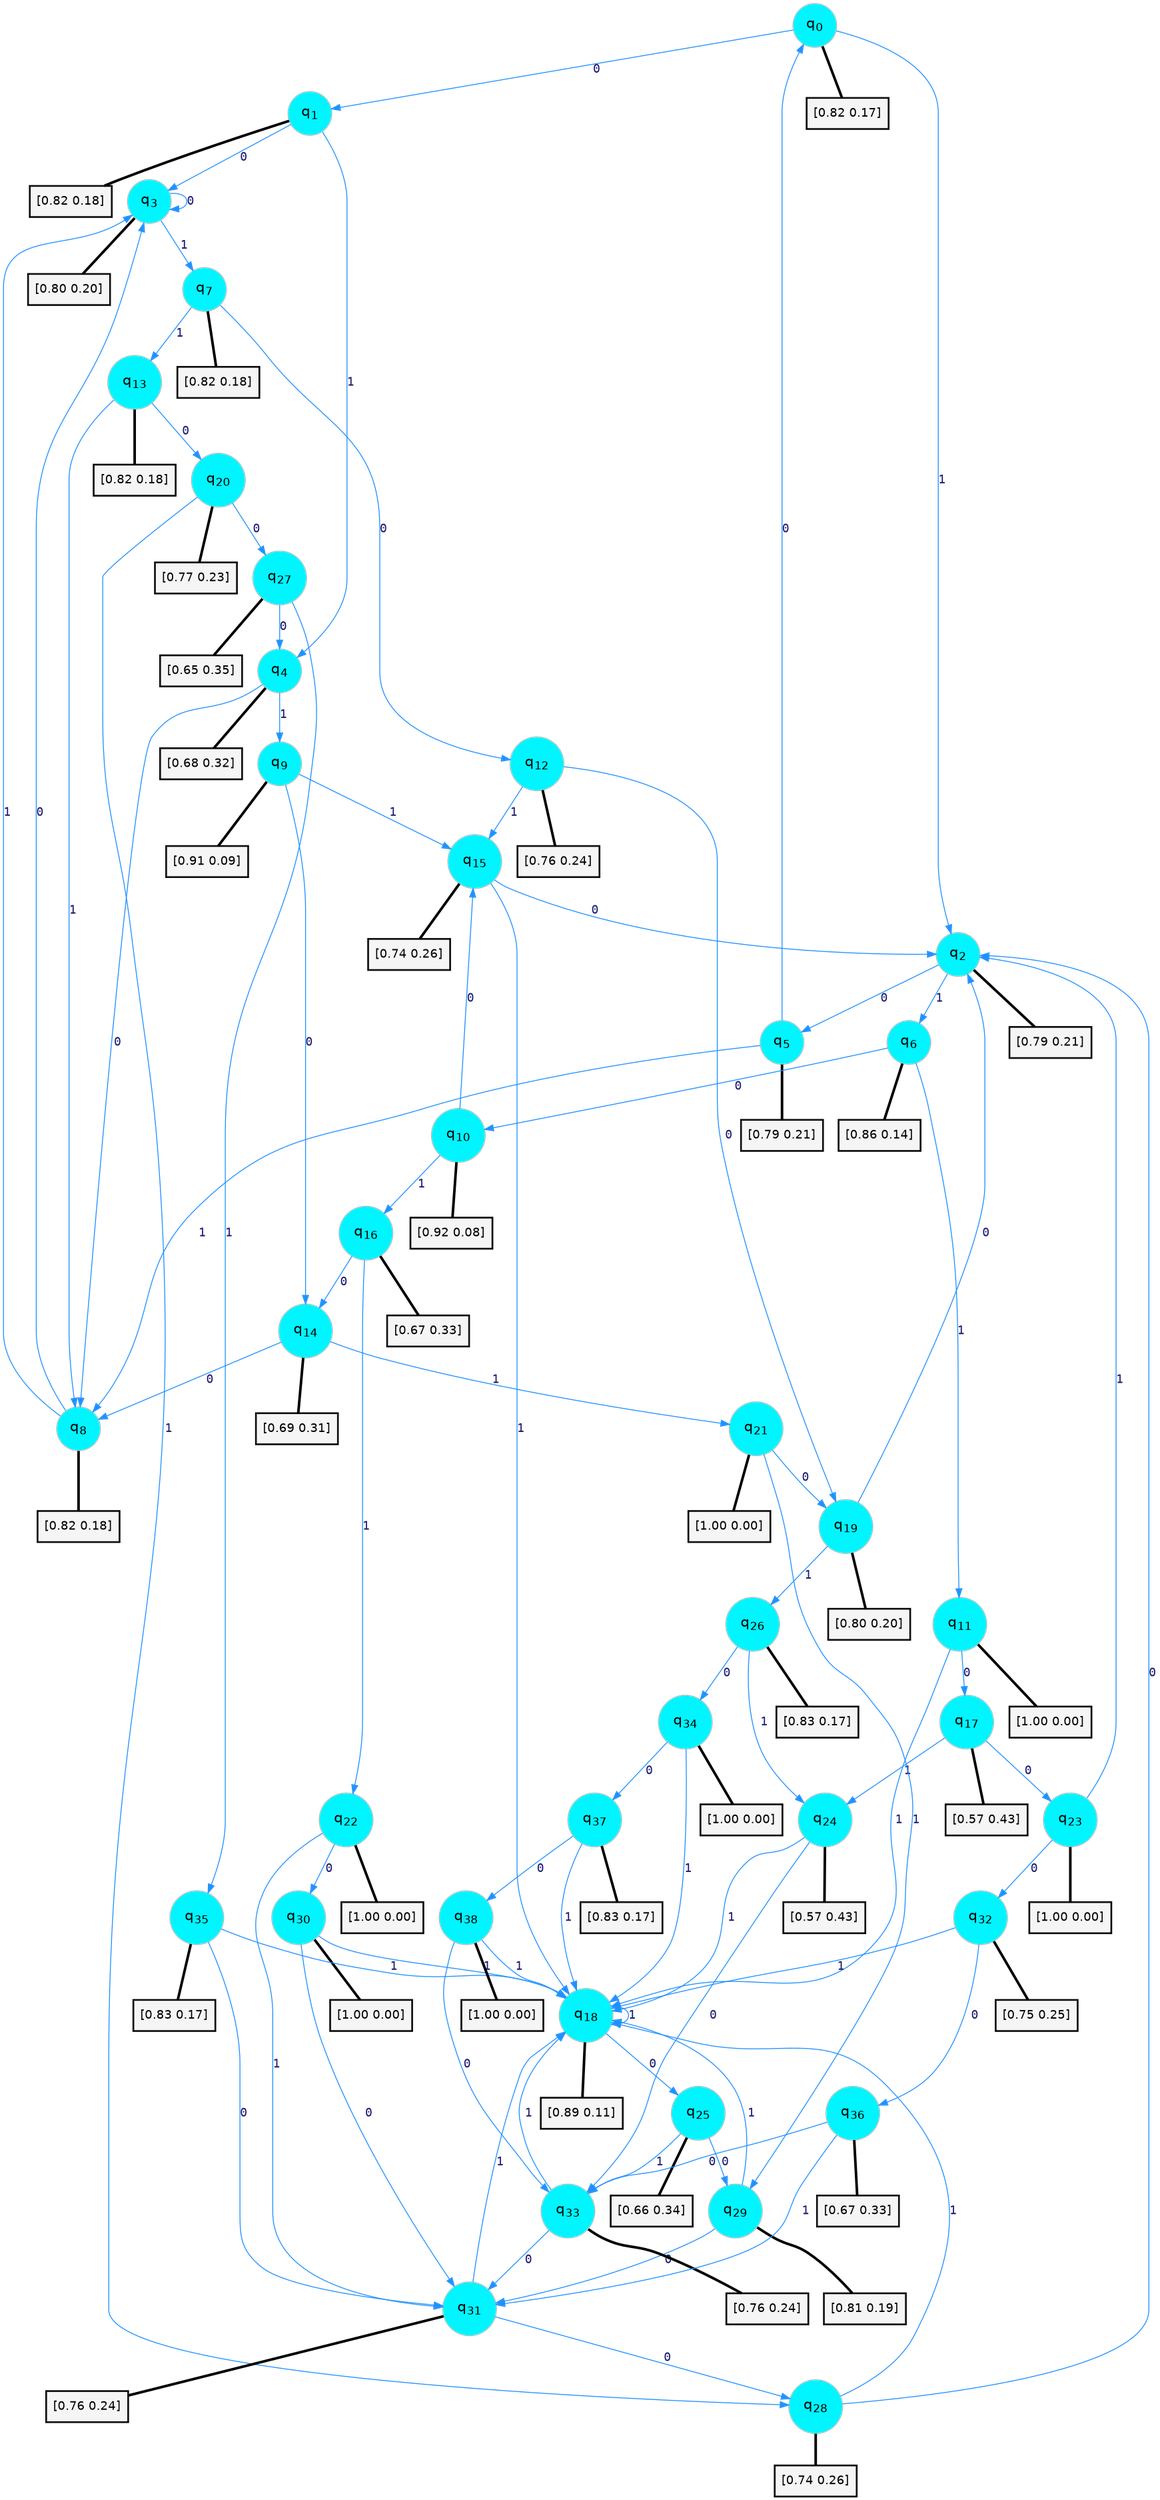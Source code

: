 digraph G {
graph [
bgcolor=transparent, dpi=300, rankdir=TD, size="40,25"];
node [
color=gray, fillcolor=turquoise1, fontcolor=black, fontname=Helvetica, fontsize=16, fontweight=bold, shape=circle, style=filled];
edge [
arrowsize=1, color=dodgerblue1, fontcolor=midnightblue, fontname=courier, fontweight=bold, penwidth=1, style=solid, weight=20];
0[label=<q<SUB>0</SUB>>];
1[label=<q<SUB>1</SUB>>];
2[label=<q<SUB>2</SUB>>];
3[label=<q<SUB>3</SUB>>];
4[label=<q<SUB>4</SUB>>];
5[label=<q<SUB>5</SUB>>];
6[label=<q<SUB>6</SUB>>];
7[label=<q<SUB>7</SUB>>];
8[label=<q<SUB>8</SUB>>];
9[label=<q<SUB>9</SUB>>];
10[label=<q<SUB>10</SUB>>];
11[label=<q<SUB>11</SUB>>];
12[label=<q<SUB>12</SUB>>];
13[label=<q<SUB>13</SUB>>];
14[label=<q<SUB>14</SUB>>];
15[label=<q<SUB>15</SUB>>];
16[label=<q<SUB>16</SUB>>];
17[label=<q<SUB>17</SUB>>];
18[label=<q<SUB>18</SUB>>];
19[label=<q<SUB>19</SUB>>];
20[label=<q<SUB>20</SUB>>];
21[label=<q<SUB>21</SUB>>];
22[label=<q<SUB>22</SUB>>];
23[label=<q<SUB>23</SUB>>];
24[label=<q<SUB>24</SUB>>];
25[label=<q<SUB>25</SUB>>];
26[label=<q<SUB>26</SUB>>];
27[label=<q<SUB>27</SUB>>];
28[label=<q<SUB>28</SUB>>];
29[label=<q<SUB>29</SUB>>];
30[label=<q<SUB>30</SUB>>];
31[label=<q<SUB>31</SUB>>];
32[label=<q<SUB>32</SUB>>];
33[label=<q<SUB>33</SUB>>];
34[label=<q<SUB>34</SUB>>];
35[label=<q<SUB>35</SUB>>];
36[label=<q<SUB>36</SUB>>];
37[label=<q<SUB>37</SUB>>];
38[label=<q<SUB>38</SUB>>];
39[label="[0.82 0.17]", shape=box,fontcolor=black, fontname=Helvetica, fontsize=14, penwidth=2, fillcolor=whitesmoke,color=black];
40[label="[0.82 0.18]", shape=box,fontcolor=black, fontname=Helvetica, fontsize=14, penwidth=2, fillcolor=whitesmoke,color=black];
41[label="[0.79 0.21]", shape=box,fontcolor=black, fontname=Helvetica, fontsize=14, penwidth=2, fillcolor=whitesmoke,color=black];
42[label="[0.80 0.20]", shape=box,fontcolor=black, fontname=Helvetica, fontsize=14, penwidth=2, fillcolor=whitesmoke,color=black];
43[label="[0.68 0.32]", shape=box,fontcolor=black, fontname=Helvetica, fontsize=14, penwidth=2, fillcolor=whitesmoke,color=black];
44[label="[0.79 0.21]", shape=box,fontcolor=black, fontname=Helvetica, fontsize=14, penwidth=2, fillcolor=whitesmoke,color=black];
45[label="[0.86 0.14]", shape=box,fontcolor=black, fontname=Helvetica, fontsize=14, penwidth=2, fillcolor=whitesmoke,color=black];
46[label="[0.82 0.18]", shape=box,fontcolor=black, fontname=Helvetica, fontsize=14, penwidth=2, fillcolor=whitesmoke,color=black];
47[label="[0.82 0.18]", shape=box,fontcolor=black, fontname=Helvetica, fontsize=14, penwidth=2, fillcolor=whitesmoke,color=black];
48[label="[0.91 0.09]", shape=box,fontcolor=black, fontname=Helvetica, fontsize=14, penwidth=2, fillcolor=whitesmoke,color=black];
49[label="[0.92 0.08]", shape=box,fontcolor=black, fontname=Helvetica, fontsize=14, penwidth=2, fillcolor=whitesmoke,color=black];
50[label="[1.00 0.00]", shape=box,fontcolor=black, fontname=Helvetica, fontsize=14, penwidth=2, fillcolor=whitesmoke,color=black];
51[label="[0.76 0.24]", shape=box,fontcolor=black, fontname=Helvetica, fontsize=14, penwidth=2, fillcolor=whitesmoke,color=black];
52[label="[0.82 0.18]", shape=box,fontcolor=black, fontname=Helvetica, fontsize=14, penwidth=2, fillcolor=whitesmoke,color=black];
53[label="[0.69 0.31]", shape=box,fontcolor=black, fontname=Helvetica, fontsize=14, penwidth=2, fillcolor=whitesmoke,color=black];
54[label="[0.74 0.26]", shape=box,fontcolor=black, fontname=Helvetica, fontsize=14, penwidth=2, fillcolor=whitesmoke,color=black];
55[label="[0.67 0.33]", shape=box,fontcolor=black, fontname=Helvetica, fontsize=14, penwidth=2, fillcolor=whitesmoke,color=black];
56[label="[0.57 0.43]", shape=box,fontcolor=black, fontname=Helvetica, fontsize=14, penwidth=2, fillcolor=whitesmoke,color=black];
57[label="[0.89 0.11]", shape=box,fontcolor=black, fontname=Helvetica, fontsize=14, penwidth=2, fillcolor=whitesmoke,color=black];
58[label="[0.80 0.20]", shape=box,fontcolor=black, fontname=Helvetica, fontsize=14, penwidth=2, fillcolor=whitesmoke,color=black];
59[label="[0.77 0.23]", shape=box,fontcolor=black, fontname=Helvetica, fontsize=14, penwidth=2, fillcolor=whitesmoke,color=black];
60[label="[1.00 0.00]", shape=box,fontcolor=black, fontname=Helvetica, fontsize=14, penwidth=2, fillcolor=whitesmoke,color=black];
61[label="[1.00 0.00]", shape=box,fontcolor=black, fontname=Helvetica, fontsize=14, penwidth=2, fillcolor=whitesmoke,color=black];
62[label="[1.00 0.00]", shape=box,fontcolor=black, fontname=Helvetica, fontsize=14, penwidth=2, fillcolor=whitesmoke,color=black];
63[label="[0.57 0.43]", shape=box,fontcolor=black, fontname=Helvetica, fontsize=14, penwidth=2, fillcolor=whitesmoke,color=black];
64[label="[0.66 0.34]", shape=box,fontcolor=black, fontname=Helvetica, fontsize=14, penwidth=2, fillcolor=whitesmoke,color=black];
65[label="[0.83 0.17]", shape=box,fontcolor=black, fontname=Helvetica, fontsize=14, penwidth=2, fillcolor=whitesmoke,color=black];
66[label="[0.65 0.35]", shape=box,fontcolor=black, fontname=Helvetica, fontsize=14, penwidth=2, fillcolor=whitesmoke,color=black];
67[label="[0.74 0.26]", shape=box,fontcolor=black, fontname=Helvetica, fontsize=14, penwidth=2, fillcolor=whitesmoke,color=black];
68[label="[0.81 0.19]", shape=box,fontcolor=black, fontname=Helvetica, fontsize=14, penwidth=2, fillcolor=whitesmoke,color=black];
69[label="[1.00 0.00]", shape=box,fontcolor=black, fontname=Helvetica, fontsize=14, penwidth=2, fillcolor=whitesmoke,color=black];
70[label="[0.76 0.24]", shape=box,fontcolor=black, fontname=Helvetica, fontsize=14, penwidth=2, fillcolor=whitesmoke,color=black];
71[label="[0.75 0.25]", shape=box,fontcolor=black, fontname=Helvetica, fontsize=14, penwidth=2, fillcolor=whitesmoke,color=black];
72[label="[0.76 0.24]", shape=box,fontcolor=black, fontname=Helvetica, fontsize=14, penwidth=2, fillcolor=whitesmoke,color=black];
73[label="[1.00 0.00]", shape=box,fontcolor=black, fontname=Helvetica, fontsize=14, penwidth=2, fillcolor=whitesmoke,color=black];
74[label="[0.83 0.17]", shape=box,fontcolor=black, fontname=Helvetica, fontsize=14, penwidth=2, fillcolor=whitesmoke,color=black];
75[label="[0.67 0.33]", shape=box,fontcolor=black, fontname=Helvetica, fontsize=14, penwidth=2, fillcolor=whitesmoke,color=black];
76[label="[0.83 0.17]", shape=box,fontcolor=black, fontname=Helvetica, fontsize=14, penwidth=2, fillcolor=whitesmoke,color=black];
77[label="[1.00 0.00]", shape=box,fontcolor=black, fontname=Helvetica, fontsize=14, penwidth=2, fillcolor=whitesmoke,color=black];
0->1 [label=0];
0->2 [label=1];
0->39 [arrowhead=none, penwidth=3,color=black];
1->3 [label=0];
1->4 [label=1];
1->40 [arrowhead=none, penwidth=3,color=black];
2->5 [label=0];
2->6 [label=1];
2->41 [arrowhead=none, penwidth=3,color=black];
3->3 [label=0];
3->7 [label=1];
3->42 [arrowhead=none, penwidth=3,color=black];
4->8 [label=0];
4->9 [label=1];
4->43 [arrowhead=none, penwidth=3,color=black];
5->0 [label=0];
5->8 [label=1];
5->44 [arrowhead=none, penwidth=3,color=black];
6->10 [label=0];
6->11 [label=1];
6->45 [arrowhead=none, penwidth=3,color=black];
7->12 [label=0];
7->13 [label=1];
7->46 [arrowhead=none, penwidth=3,color=black];
8->3 [label=0];
8->3 [label=1];
8->47 [arrowhead=none, penwidth=3,color=black];
9->14 [label=0];
9->15 [label=1];
9->48 [arrowhead=none, penwidth=3,color=black];
10->15 [label=0];
10->16 [label=1];
10->49 [arrowhead=none, penwidth=3,color=black];
11->17 [label=0];
11->18 [label=1];
11->50 [arrowhead=none, penwidth=3,color=black];
12->19 [label=0];
12->15 [label=1];
12->51 [arrowhead=none, penwidth=3,color=black];
13->20 [label=0];
13->8 [label=1];
13->52 [arrowhead=none, penwidth=3,color=black];
14->8 [label=0];
14->21 [label=1];
14->53 [arrowhead=none, penwidth=3,color=black];
15->2 [label=0];
15->18 [label=1];
15->54 [arrowhead=none, penwidth=3,color=black];
16->14 [label=0];
16->22 [label=1];
16->55 [arrowhead=none, penwidth=3,color=black];
17->23 [label=0];
17->24 [label=1];
17->56 [arrowhead=none, penwidth=3,color=black];
18->25 [label=0];
18->18 [label=1];
18->57 [arrowhead=none, penwidth=3,color=black];
19->2 [label=0];
19->26 [label=1];
19->58 [arrowhead=none, penwidth=3,color=black];
20->27 [label=0];
20->28 [label=1];
20->59 [arrowhead=none, penwidth=3,color=black];
21->19 [label=0];
21->29 [label=1];
21->60 [arrowhead=none, penwidth=3,color=black];
22->30 [label=0];
22->31 [label=1];
22->61 [arrowhead=none, penwidth=3,color=black];
23->32 [label=0];
23->2 [label=1];
23->62 [arrowhead=none, penwidth=3,color=black];
24->33 [label=0];
24->18 [label=1];
24->63 [arrowhead=none, penwidth=3,color=black];
25->29 [label=0];
25->33 [label=1];
25->64 [arrowhead=none, penwidth=3,color=black];
26->34 [label=0];
26->24 [label=1];
26->65 [arrowhead=none, penwidth=3,color=black];
27->4 [label=0];
27->35 [label=1];
27->66 [arrowhead=none, penwidth=3,color=black];
28->2 [label=0];
28->18 [label=1];
28->67 [arrowhead=none, penwidth=3,color=black];
29->31 [label=0];
29->18 [label=1];
29->68 [arrowhead=none, penwidth=3,color=black];
30->31 [label=0];
30->18 [label=1];
30->69 [arrowhead=none, penwidth=3,color=black];
31->28 [label=0];
31->18 [label=1];
31->70 [arrowhead=none, penwidth=3,color=black];
32->36 [label=0];
32->18 [label=1];
32->71 [arrowhead=none, penwidth=3,color=black];
33->31 [label=0];
33->18 [label=1];
33->72 [arrowhead=none, penwidth=3,color=black];
34->37 [label=0];
34->18 [label=1];
34->73 [arrowhead=none, penwidth=3,color=black];
35->31 [label=0];
35->18 [label=1];
35->74 [arrowhead=none, penwidth=3,color=black];
36->33 [label=0];
36->31 [label=1];
36->75 [arrowhead=none, penwidth=3,color=black];
37->38 [label=0];
37->18 [label=1];
37->76 [arrowhead=none, penwidth=3,color=black];
38->33 [label=0];
38->18 [label=1];
38->77 [arrowhead=none, penwidth=3,color=black];
}
